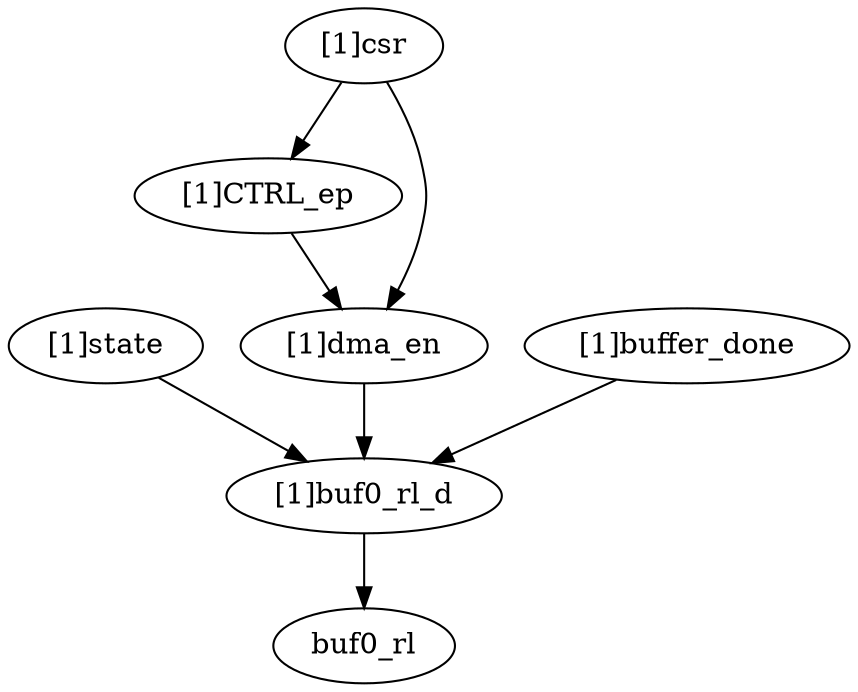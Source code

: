strict digraph "" {
	"[1]state"	 [complexity=3,
		importance=0.0437590506537,
		rank=0.0145863502179];
	"[1]buf0_rl_d"	 [complexity=2,
		importance=0.0138213345389,
		rank=0.00691066726947];
	"[1]state" -> "[1]buf0_rl_d";
	"[1]CTRL_ep"	 [complexity=7,
		importance=0.0234518452692,
		rank=0.00335026360988];
	"[1]dma_en"	 [complexity=4,
		importance=0.0186717384537,
		rank=0.00466793461342];
	"[1]CTRL_ep" -> "[1]dma_en";
	buf0_rl	 [complexity=0,
		importance=0.00777903831263,
		rank=0.0];
	"[1]buf0_rl_d" -> buf0_rl;
	"[1]dma_en" -> "[1]buf0_rl_d";
	"[1]buffer_done"	 [complexity=4,
		importance=0.0231074721022,
		rank=0.00577686802554];
	"[1]buffer_done" -> "[1]buf0_rl_d";
	"[1]csr"	 [complexity=9,
		importance=0.0282095098252,
		rank=0.00313438998058];
	"[1]csr" -> "[1]CTRL_ep";
	"[1]csr" -> "[1]dma_en";
}
